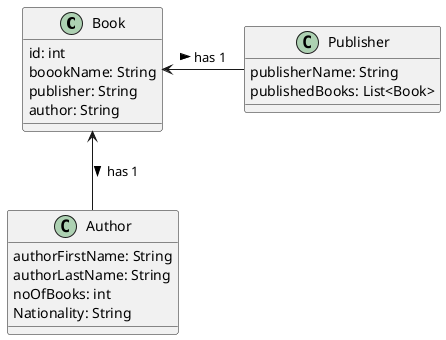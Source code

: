 @startuml

class Book{
    id: int
    boookName: String
    publisher: String
    author: String
}

class Author{
    authorFirstName: String
    authorLastName: String
    noOfBooks: int
    Nationality: String
}

class Publisher{
    publisherName: String
    publishedBooks: List<Book>
}

Book <-- Author : has 1 >
Book <- Publisher :  has 1 >


@enduml

